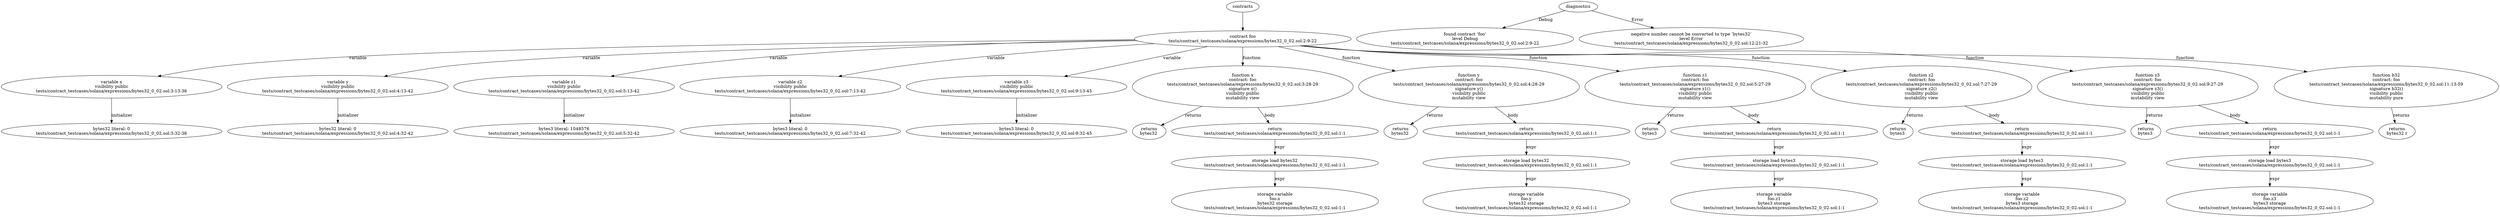 strict digraph "tests/contract_testcases/solana/expressions/bytes32_0_02.sol" {
	contract [label="contract foo\ntests/contract_testcases/solana/expressions/bytes32_0_02.sol:2:9-22"]
	var [label="variable x\nvisibility public\ntests/contract_testcases/solana/expressions/bytes32_0_02.sol:3:13-36"]
	number_literal [label="bytes32 literal: 0\ntests/contract_testcases/solana/expressions/bytes32_0_02.sol:3:32-36"]
	var_5 [label="variable y\nvisibility public\ntests/contract_testcases/solana/expressions/bytes32_0_02.sol:4:13-42"]
	number_literal_6 [label="bytes32 literal: 0\ntests/contract_testcases/solana/expressions/bytes32_0_02.sol:4:32-42"]
	var_7 [label="variable z1\nvisibility public\ntests/contract_testcases/solana/expressions/bytes32_0_02.sol:5:13-42"]
	number_literal_8 [label="bytes3 literal: 1048576\ntests/contract_testcases/solana/expressions/bytes32_0_02.sol:5:32-42"]
	var_9 [label="variable z2\nvisibility public\ntests/contract_testcases/solana/expressions/bytes32_0_02.sol:7:13-42"]
	number_literal_10 [label="bytes3 literal: 0\ntests/contract_testcases/solana/expressions/bytes32_0_02.sol:7:32-42"]
	var_11 [label="variable z3\nvisibility public\ntests/contract_testcases/solana/expressions/bytes32_0_02.sol:9:13-45"]
	number_literal_12 [label="bytes3 literal: 0\ntests/contract_testcases/solana/expressions/bytes32_0_02.sol:9:32-45"]
	x [label="function x\ncontract: foo\ntests/contract_testcases/solana/expressions/bytes32_0_02.sol:3:28-29\nsignature x()\nvisibility public\nmutability view"]
	returns [label="returns\nbytes32 "]
	return [label="return\ntests/contract_testcases/solana/expressions/bytes32_0_02.sol:1:1"]
	storage_load [label="storage load bytes32\ntests/contract_testcases/solana/expressions/bytes32_0_02.sol:1:1"]
	storage_var [label="storage variable\nfoo.x\nbytes32 storage\ntests/contract_testcases/solana/expressions/bytes32_0_02.sol:1:1"]
	y [label="function y\ncontract: foo\ntests/contract_testcases/solana/expressions/bytes32_0_02.sol:4:28-29\nsignature y()\nvisibility public\nmutability view"]
	returns_19 [label="returns\nbytes32 "]
	return_20 [label="return\ntests/contract_testcases/solana/expressions/bytes32_0_02.sol:1:1"]
	storage_load_21 [label="storage load bytes32\ntests/contract_testcases/solana/expressions/bytes32_0_02.sol:1:1"]
	storage_var_22 [label="storage variable\nfoo.y\nbytes32 storage\ntests/contract_testcases/solana/expressions/bytes32_0_02.sol:1:1"]
	z1 [label="function z1\ncontract: foo\ntests/contract_testcases/solana/expressions/bytes32_0_02.sol:5:27-29\nsignature z1()\nvisibility public\nmutability view"]
	returns_24 [label="returns\nbytes3 "]
	return_25 [label="return\ntests/contract_testcases/solana/expressions/bytes32_0_02.sol:1:1"]
	storage_load_26 [label="storage load bytes3\ntests/contract_testcases/solana/expressions/bytes32_0_02.sol:1:1"]
	storage_var_27 [label="storage variable\nfoo.z1\nbytes3 storage\ntests/contract_testcases/solana/expressions/bytes32_0_02.sol:1:1"]
	z2 [label="function z2\ncontract: foo\ntests/contract_testcases/solana/expressions/bytes32_0_02.sol:7:27-29\nsignature z2()\nvisibility public\nmutability view"]
	returns_29 [label="returns\nbytes3 "]
	return_30 [label="return\ntests/contract_testcases/solana/expressions/bytes32_0_02.sol:1:1"]
	storage_load_31 [label="storage load bytes3\ntests/contract_testcases/solana/expressions/bytes32_0_02.sol:1:1"]
	storage_var_32 [label="storage variable\nfoo.z2\nbytes3 storage\ntests/contract_testcases/solana/expressions/bytes32_0_02.sol:1:1"]
	z3 [label="function z3\ncontract: foo\ntests/contract_testcases/solana/expressions/bytes32_0_02.sol:9:27-29\nsignature z3()\nvisibility public\nmutability view"]
	returns_34 [label="returns\nbytes3 "]
	return_35 [label="return\ntests/contract_testcases/solana/expressions/bytes32_0_02.sol:1:1"]
	storage_load_36 [label="storage load bytes3\ntests/contract_testcases/solana/expressions/bytes32_0_02.sol:1:1"]
	storage_var_37 [label="storage variable\nfoo.z3\nbytes3 storage\ntests/contract_testcases/solana/expressions/bytes32_0_02.sol:1:1"]
	b32 [label="function b32\ncontract: foo\ntests/contract_testcases/solana/expressions/bytes32_0_02.sol:11:13-59\nsignature b32()\nvisibility public\nmutability pure"]
	returns_39 [label="returns\nbytes32 r"]
	diagnostic [label="found contract ‘foo’\nlevel Debug\ntests/contract_testcases/solana/expressions/bytes32_0_02.sol:2:9-22"]
	diagnostic_42 [label="negative number cannot be converted to type ‘bytes32’\nlevel Error\ntests/contract_testcases/solana/expressions/bytes32_0_02.sol:12:21-32"]
	contracts -> contract
	contract -> var [label="variable"]
	var -> number_literal [label="initializer"]
	contract -> var_5 [label="variable"]
	var_5 -> number_literal_6 [label="initializer"]
	contract -> var_7 [label="variable"]
	var_7 -> number_literal_8 [label="initializer"]
	contract -> var_9 [label="variable"]
	var_9 -> number_literal_10 [label="initializer"]
	contract -> var_11 [label="variable"]
	var_11 -> number_literal_12 [label="initializer"]
	contract -> x [label="function"]
	x -> returns [label="returns"]
	x -> return [label="body"]
	return -> storage_load [label="expr"]
	storage_load -> storage_var [label="expr"]
	contract -> y [label="function"]
	y -> returns_19 [label="returns"]
	y -> return_20 [label="body"]
	return_20 -> storage_load_21 [label="expr"]
	storage_load_21 -> storage_var_22 [label="expr"]
	contract -> z1 [label="function"]
	z1 -> returns_24 [label="returns"]
	z1 -> return_25 [label="body"]
	return_25 -> storage_load_26 [label="expr"]
	storage_load_26 -> storage_var_27 [label="expr"]
	contract -> z2 [label="function"]
	z2 -> returns_29 [label="returns"]
	z2 -> return_30 [label="body"]
	return_30 -> storage_load_31 [label="expr"]
	storage_load_31 -> storage_var_32 [label="expr"]
	contract -> z3 [label="function"]
	z3 -> returns_34 [label="returns"]
	z3 -> return_35 [label="body"]
	return_35 -> storage_load_36 [label="expr"]
	storage_load_36 -> storage_var_37 [label="expr"]
	contract -> b32 [label="function"]
	b32 -> returns_39 [label="returns"]
	diagnostics -> diagnostic [label="Debug"]
	diagnostics -> diagnostic_42 [label="Error"]
}
